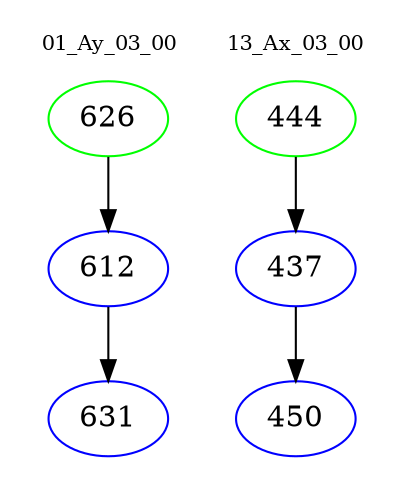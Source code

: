 digraph{
subgraph cluster_0 {
color = white
label = "01_Ay_03_00";
fontsize=10;
T0_626 [label="626", color="green"]
T0_626 -> T0_612 [color="black"]
T0_612 [label="612", color="blue"]
T0_612 -> T0_631 [color="black"]
T0_631 [label="631", color="blue"]
}
subgraph cluster_1 {
color = white
label = "13_Ax_03_00";
fontsize=10;
T1_444 [label="444", color="green"]
T1_444 -> T1_437 [color="black"]
T1_437 [label="437", color="blue"]
T1_437 -> T1_450 [color="black"]
T1_450 [label="450", color="blue"]
}
}
